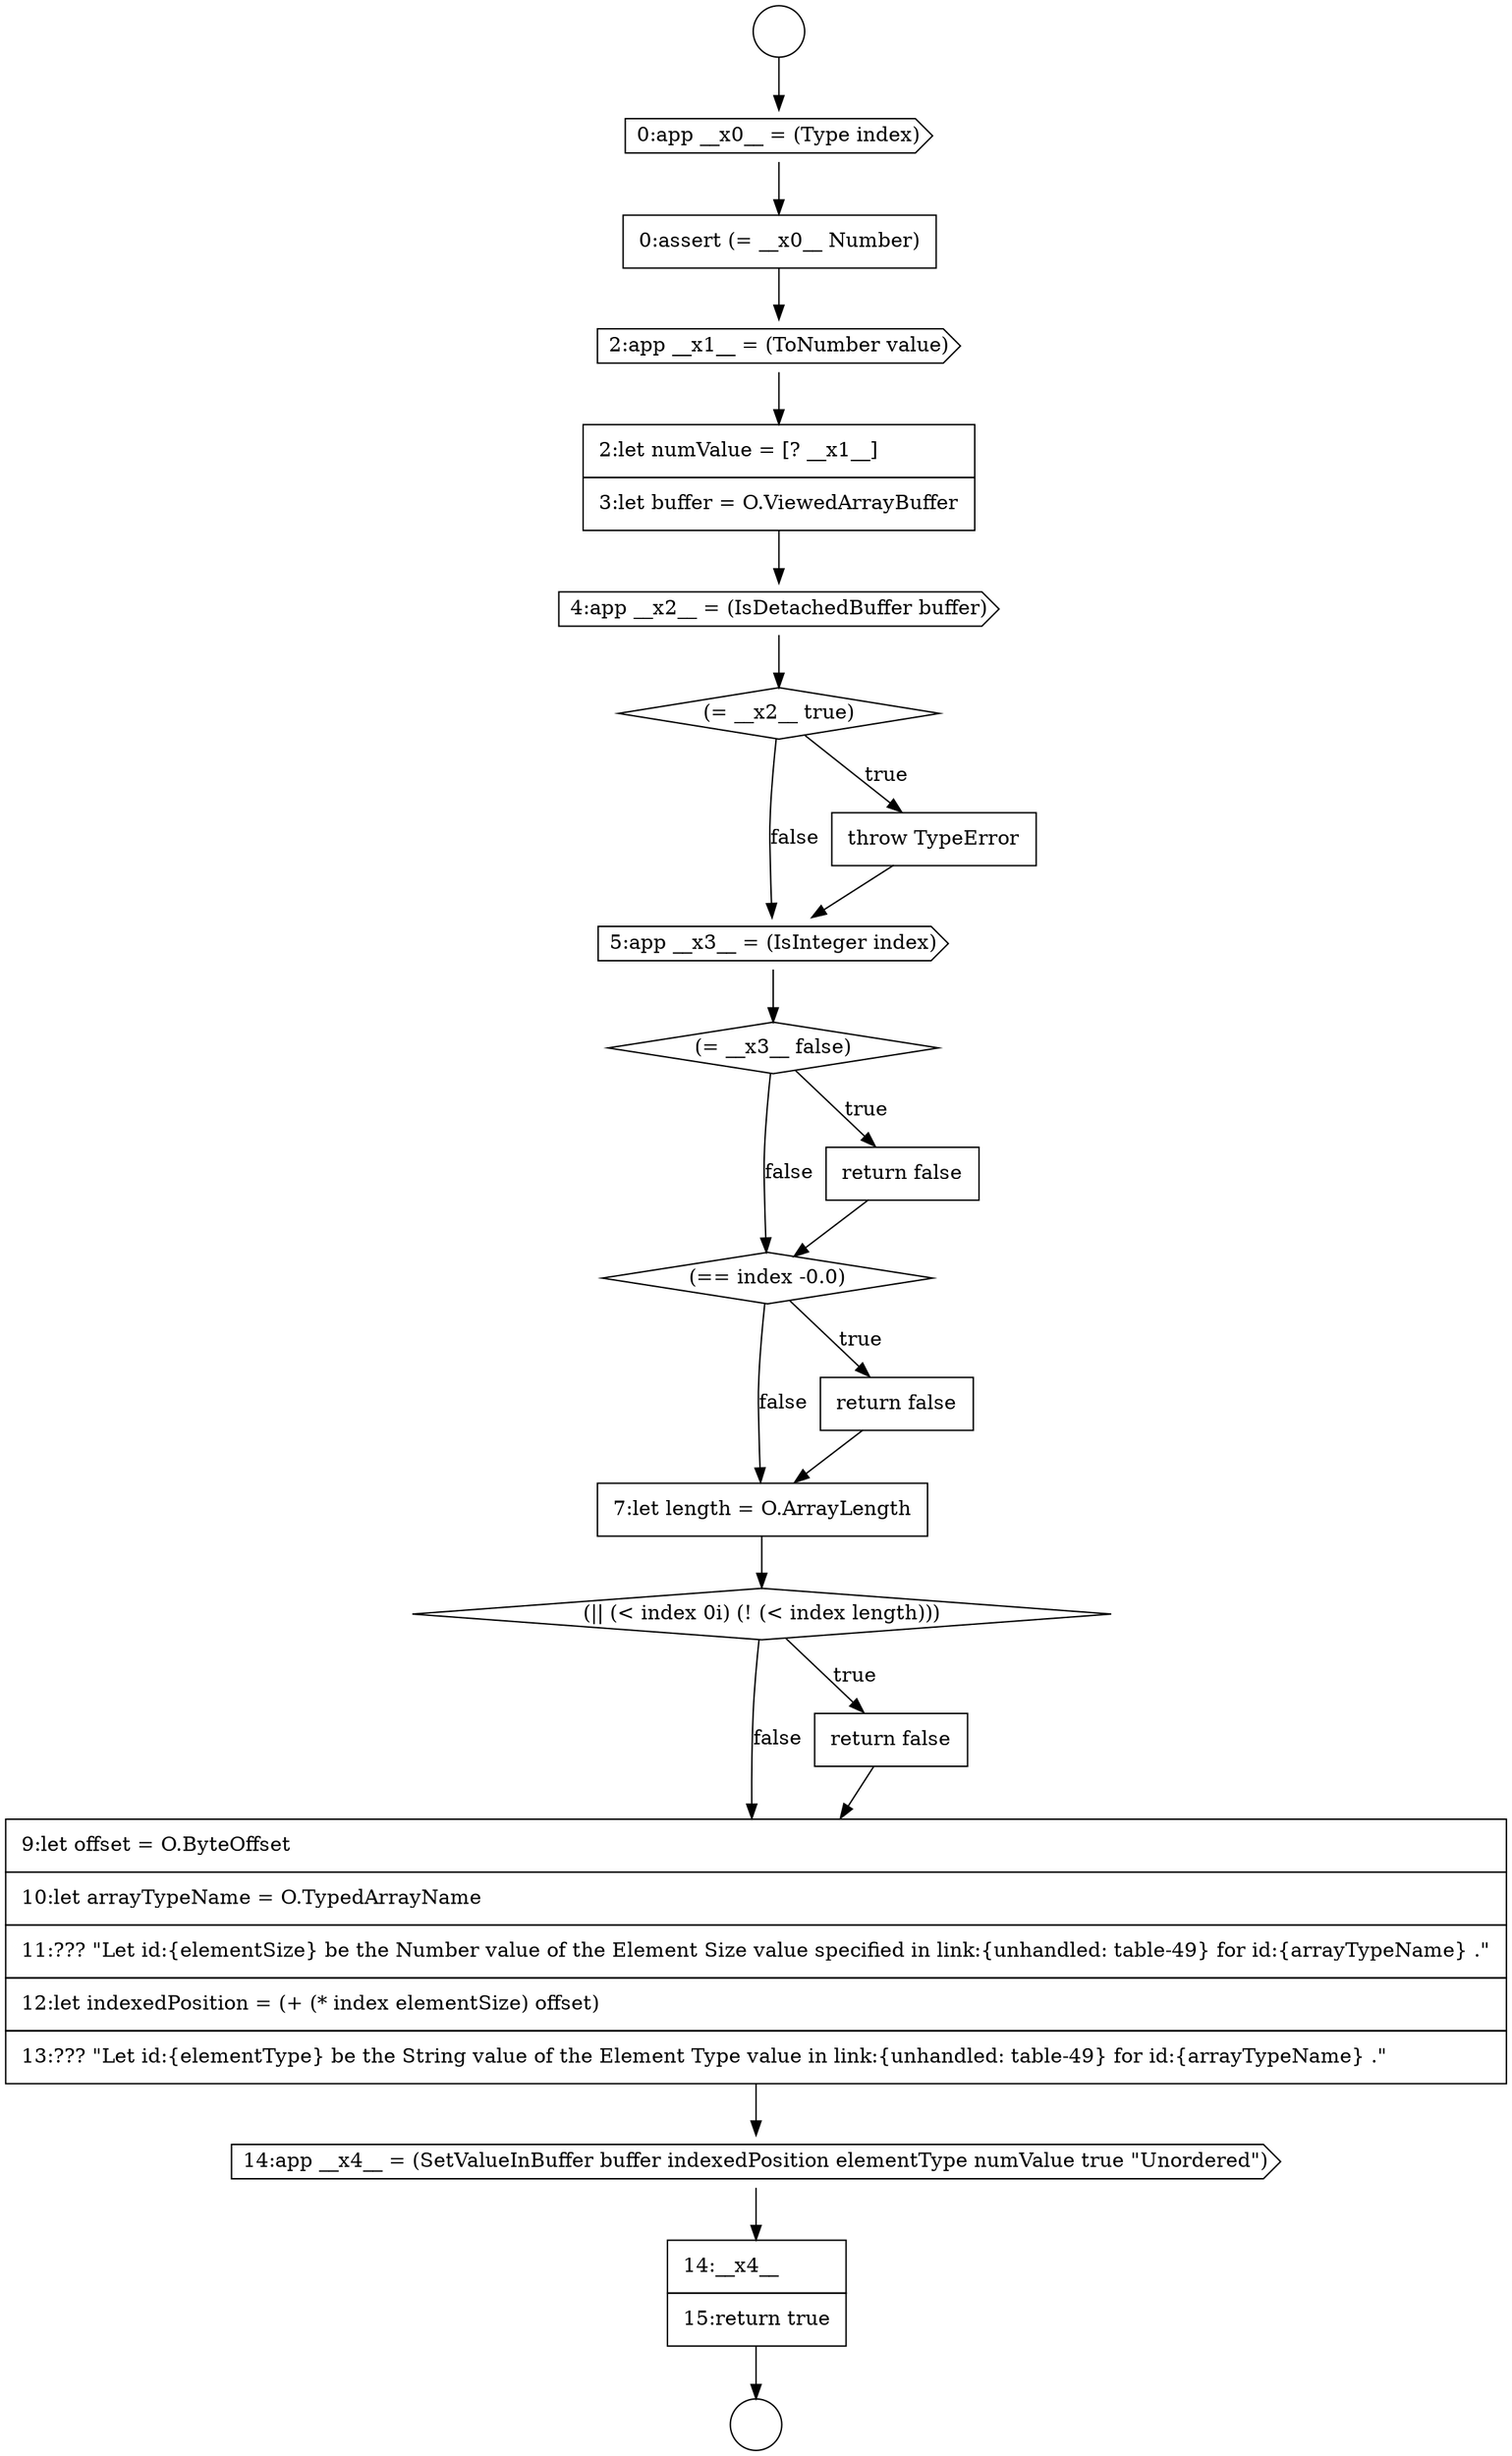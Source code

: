 digraph {
  node2744 [shape=cds, label=<<font color="black">5:app __x3__ = (IsInteger index)</font>> color="black" fillcolor="white" style=filled]
  node2740 [shape=none, margin=0, label=<<font color="black">
    <table border="0" cellborder="1" cellspacing="0" cellpadding="10">
      <tr><td align="left">2:let numValue = [? __x1__]</td></tr>
      <tr><td align="left">3:let buffer = O.ViewedArrayBuffer</td></tr>
    </table>
  </font>> color="black" fillcolor="white" style=filled]
  node2750 [shape=diamond, label=<<font color="black">(|| (&lt; index 0i) (! (&lt; index length)))</font>> color="black" fillcolor="white" style=filled]
  node2737 [shape=cds, label=<<font color="black">0:app __x0__ = (Type index)</font>> color="black" fillcolor="white" style=filled]
  node2741 [shape=cds, label=<<font color="black">4:app __x2__ = (IsDetachedBuffer buffer)</font>> color="black" fillcolor="white" style=filled]
  node2742 [shape=diamond, label=<<font color="black">(= __x2__ true)</font>> color="black" fillcolor="white" style=filled]
  node2752 [shape=none, margin=0, label=<<font color="black">
    <table border="0" cellborder="1" cellspacing="0" cellpadding="10">
      <tr><td align="left">9:let offset = O.ByteOffset</td></tr>
      <tr><td align="left">10:let arrayTypeName = O.TypedArrayName</td></tr>
      <tr><td align="left">11:??? &quot;Let id:{elementSize} be the Number value of the Element Size value specified in link:{unhandled: table-49} for id:{arrayTypeName} .&quot;</td></tr>
      <tr><td align="left">12:let indexedPosition = (+ (* index elementSize) offset)</td></tr>
      <tr><td align="left">13:??? &quot;Let id:{elementType} be the String value of the Element Type value in link:{unhandled: table-49} for id:{arrayTypeName} .&quot;</td></tr>
    </table>
  </font>> color="black" fillcolor="white" style=filled]
  node2747 [shape=diamond, label=<<font color="black">(== index -0.0)</font>> color="black" fillcolor="white" style=filled]
  node2743 [shape=none, margin=0, label=<<font color="black">
    <table border="0" cellborder="1" cellspacing="0" cellpadding="10">
      <tr><td align="left">throw TypeError</td></tr>
    </table>
  </font>> color="black" fillcolor="white" style=filled]
  node2739 [shape=cds, label=<<font color="black">2:app __x1__ = (ToNumber value)</font>> color="black" fillcolor="white" style=filled]
  node2736 [shape=circle label=" " color="black" fillcolor="white" style=filled]
  node2754 [shape=none, margin=0, label=<<font color="black">
    <table border="0" cellborder="1" cellspacing="0" cellpadding="10">
      <tr><td align="left">14:__x4__</td></tr>
      <tr><td align="left">15:return true</td></tr>
    </table>
  </font>> color="black" fillcolor="white" style=filled]
  node2735 [shape=circle label=" " color="black" fillcolor="white" style=filled]
  node2745 [shape=diamond, label=<<font color="black">(= __x3__ false)</font>> color="black" fillcolor="white" style=filled]
  node2749 [shape=none, margin=0, label=<<font color="black">
    <table border="0" cellborder="1" cellspacing="0" cellpadding="10">
      <tr><td align="left">7:let length = O.ArrayLength</td></tr>
    </table>
  </font>> color="black" fillcolor="white" style=filled]
  node2748 [shape=none, margin=0, label=<<font color="black">
    <table border="0" cellborder="1" cellspacing="0" cellpadding="10">
      <tr><td align="left">return false</td></tr>
    </table>
  </font>> color="black" fillcolor="white" style=filled]
  node2738 [shape=none, margin=0, label=<<font color="black">
    <table border="0" cellborder="1" cellspacing="0" cellpadding="10">
      <tr><td align="left">0:assert (= __x0__ Number)</td></tr>
    </table>
  </font>> color="black" fillcolor="white" style=filled]
  node2753 [shape=cds, label=<<font color="black">14:app __x4__ = (SetValueInBuffer buffer indexedPosition elementType numValue true &quot;Unordered&quot;)</font>> color="black" fillcolor="white" style=filled]
  node2751 [shape=none, margin=0, label=<<font color="black">
    <table border="0" cellborder="1" cellspacing="0" cellpadding="10">
      <tr><td align="left">return false</td></tr>
    </table>
  </font>> color="black" fillcolor="white" style=filled]
  node2746 [shape=none, margin=0, label=<<font color="black">
    <table border="0" cellborder="1" cellspacing="0" cellpadding="10">
      <tr><td align="left">return false</td></tr>
    </table>
  </font>> color="black" fillcolor="white" style=filled]
  node2745 -> node2746 [label=<<font color="black">true</font>> color="black"]
  node2745 -> node2747 [label=<<font color="black">false</font>> color="black"]
  node2746 -> node2747 [ color="black"]
  node2744 -> node2745 [ color="black"]
  node2740 -> node2741 [ color="black"]
  node2747 -> node2748 [label=<<font color="black">true</font>> color="black"]
  node2747 -> node2749 [label=<<font color="black">false</font>> color="black"]
  node2737 -> node2738 [ color="black"]
  node2753 -> node2754 [ color="black"]
  node2749 -> node2750 [ color="black"]
  node2742 -> node2743 [label=<<font color="black">true</font>> color="black"]
  node2742 -> node2744 [label=<<font color="black">false</font>> color="black"]
  node2741 -> node2742 [ color="black"]
  node2750 -> node2751 [label=<<font color="black">true</font>> color="black"]
  node2750 -> node2752 [label=<<font color="black">false</font>> color="black"]
  node2754 -> node2736 [ color="black"]
  node2752 -> node2753 [ color="black"]
  node2739 -> node2740 [ color="black"]
  node2738 -> node2739 [ color="black"]
  node2751 -> node2752 [ color="black"]
  node2748 -> node2749 [ color="black"]
  node2735 -> node2737 [ color="black"]
  node2743 -> node2744 [ color="black"]
}
